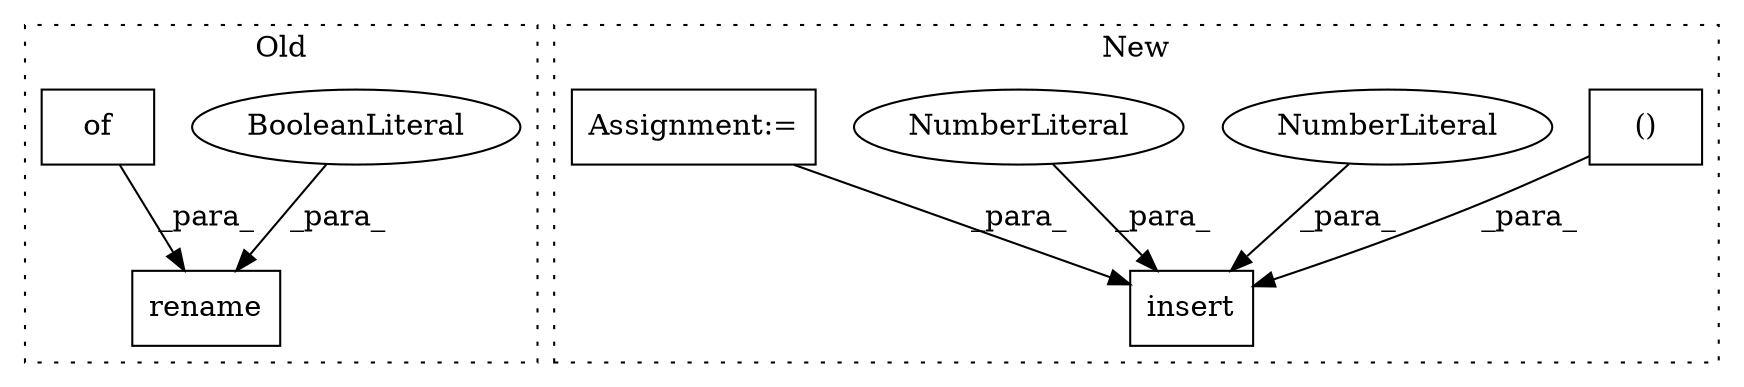 digraph G {
subgraph cluster0 {
1 [label="rename" a="32" s="8360,8385" l="7,1" shape="box"];
4 [label="BooleanLiteral" a="9" s="8381" l="4" shape="ellipse"];
5 [label="of" a="32" s="8112" l="4" shape="box"];
label = "Old";
style="dotted";
}
subgraph cluster1 {
2 [label="insert" a="32" s="7844,7919" l="7,1" shape="box"];
3 [label="()" a="106" s="7632" l="45" shape="box"];
6 [label="NumberLiteral" a="34" s="7856" l="1" shape="ellipse"];
7 [label="NumberLiteral" a="34" s="7918" l="1" shape="ellipse"];
8 [label="Assignment:=" a="7" s="7349" l="1" shape="box"];
label = "New";
style="dotted";
}
3 -> 2 [label="_para_"];
4 -> 1 [label="_para_"];
5 -> 1 [label="_para_"];
6 -> 2 [label="_para_"];
7 -> 2 [label="_para_"];
8 -> 2 [label="_para_"];
}